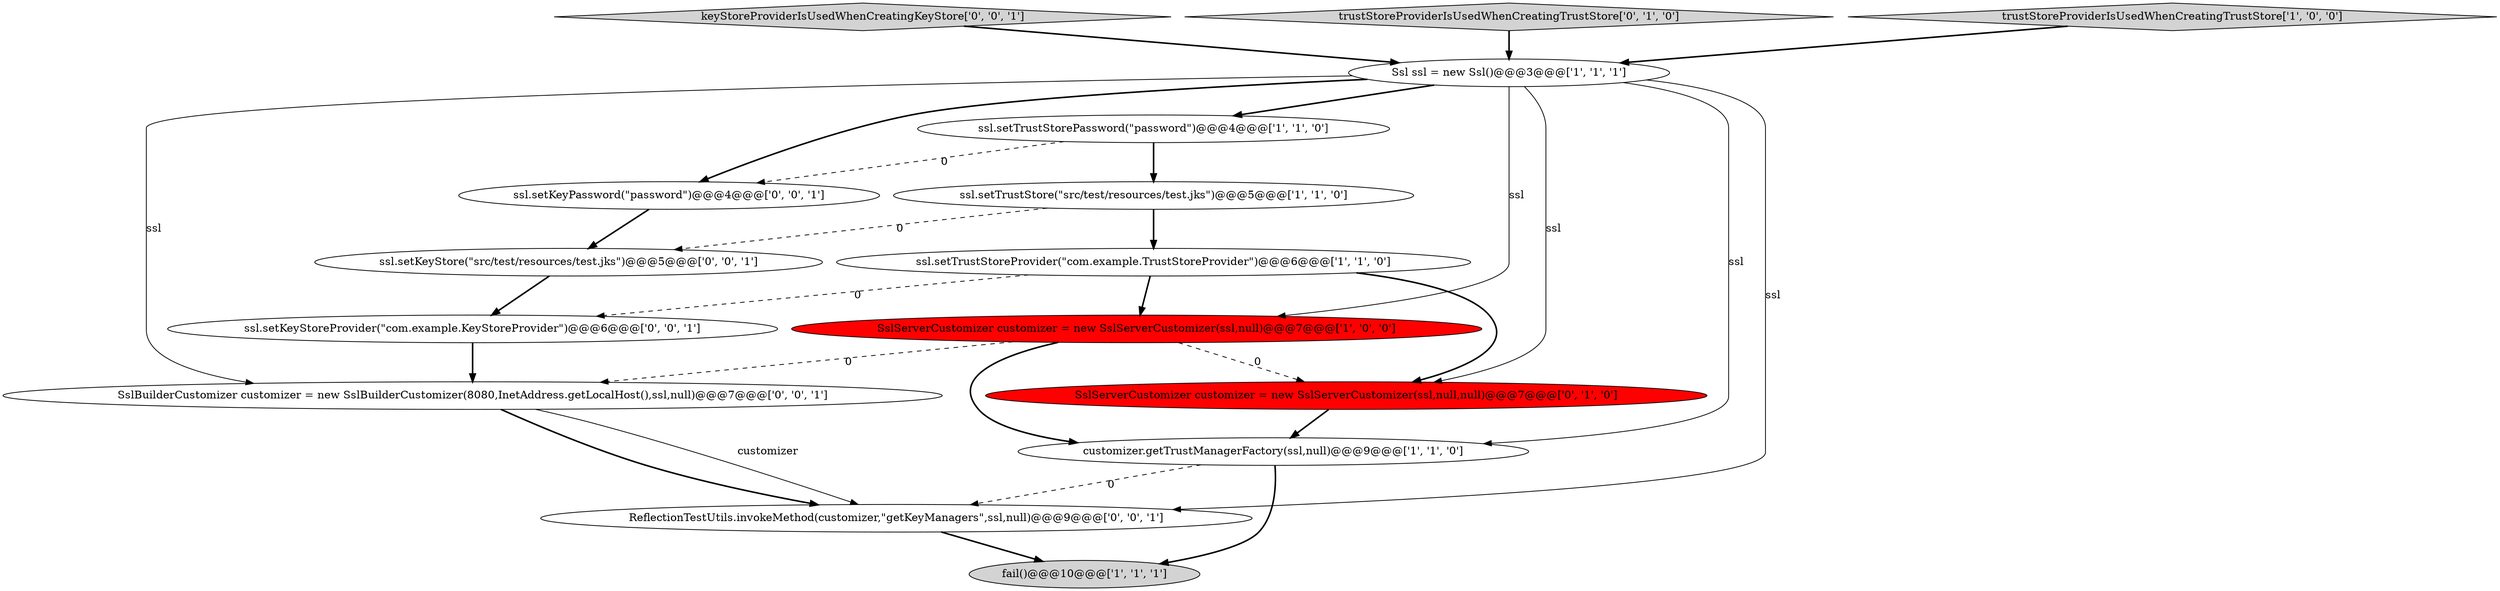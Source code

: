 digraph {
11 [style = filled, label = "keyStoreProviderIsUsedWhenCreatingKeyStore['0', '0', '1']", fillcolor = lightgray, shape = diamond image = "AAA0AAABBB3BBB"];
6 [style = filled, label = "fail()@@@10@@@['1', '1', '1']", fillcolor = lightgray, shape = ellipse image = "AAA0AAABBB1BBB"];
13 [style = filled, label = "ssl.setKeyStore(\"src/test/resources/test.jks\")@@@5@@@['0', '0', '1']", fillcolor = white, shape = ellipse image = "AAA0AAABBB3BBB"];
8 [style = filled, label = "trustStoreProviderIsUsedWhenCreatingTrustStore['0', '1', '0']", fillcolor = lightgray, shape = diamond image = "AAA0AAABBB2BBB"];
9 [style = filled, label = "SslServerCustomizer customizer = new SslServerCustomizer(ssl,null,null)@@@7@@@['0', '1', '0']", fillcolor = red, shape = ellipse image = "AAA1AAABBB2BBB"];
5 [style = filled, label = "ssl.setTrustStore(\"src/test/resources/test.jks\")@@@5@@@['1', '1', '0']", fillcolor = white, shape = ellipse image = "AAA0AAABBB1BBB"];
2 [style = filled, label = "ssl.setTrustStorePassword(\"password\")@@@4@@@['1', '1', '0']", fillcolor = white, shape = ellipse image = "AAA0AAABBB1BBB"];
4 [style = filled, label = "Ssl ssl = new Ssl()@@@3@@@['1', '1', '1']", fillcolor = white, shape = ellipse image = "AAA0AAABBB1BBB"];
3 [style = filled, label = "ssl.setTrustStoreProvider(\"com.example.TrustStoreProvider\")@@@6@@@['1', '1', '0']", fillcolor = white, shape = ellipse image = "AAA0AAABBB1BBB"];
14 [style = filled, label = "ReflectionTestUtils.invokeMethod(customizer,\"getKeyManagers\",ssl,null)@@@9@@@['0', '0', '1']", fillcolor = white, shape = ellipse image = "AAA0AAABBB3BBB"];
1 [style = filled, label = "SslServerCustomizer customizer = new SslServerCustomizer(ssl,null)@@@7@@@['1', '0', '0']", fillcolor = red, shape = ellipse image = "AAA1AAABBB1BBB"];
7 [style = filled, label = "trustStoreProviderIsUsedWhenCreatingTrustStore['1', '0', '0']", fillcolor = lightgray, shape = diamond image = "AAA0AAABBB1BBB"];
15 [style = filled, label = "ssl.setKeyStoreProvider(\"com.example.KeyStoreProvider\")@@@6@@@['0', '0', '1']", fillcolor = white, shape = ellipse image = "AAA0AAABBB3BBB"];
0 [style = filled, label = "customizer.getTrustManagerFactory(ssl,null)@@@9@@@['1', '1', '0']", fillcolor = white, shape = ellipse image = "AAA0AAABBB1BBB"];
12 [style = filled, label = "ssl.setKeyPassword(\"password\")@@@4@@@['0', '0', '1']", fillcolor = white, shape = ellipse image = "AAA0AAABBB3BBB"];
10 [style = filled, label = "SslBuilderCustomizer customizer = new SslBuilderCustomizer(8080,InetAddress.getLocalHost(),ssl,null)@@@7@@@['0', '0', '1']", fillcolor = white, shape = ellipse image = "AAA0AAABBB3BBB"];
5->13 [style = dashed, label="0"];
5->3 [style = bold, label=""];
15->10 [style = bold, label=""];
10->14 [style = solid, label="customizer"];
9->0 [style = bold, label=""];
4->9 [style = solid, label="ssl"];
3->1 [style = bold, label=""];
4->14 [style = solid, label="ssl"];
10->14 [style = bold, label=""];
0->6 [style = bold, label=""];
11->4 [style = bold, label=""];
4->10 [style = solid, label="ssl"];
4->0 [style = solid, label="ssl"];
1->9 [style = dashed, label="0"];
4->2 [style = bold, label=""];
1->0 [style = bold, label=""];
7->4 [style = bold, label=""];
1->10 [style = dashed, label="0"];
3->9 [style = bold, label=""];
0->14 [style = dashed, label="0"];
12->13 [style = bold, label=""];
2->12 [style = dashed, label="0"];
4->1 [style = solid, label="ssl"];
4->12 [style = bold, label=""];
3->15 [style = dashed, label="0"];
13->15 [style = bold, label=""];
8->4 [style = bold, label=""];
14->6 [style = bold, label=""];
2->5 [style = bold, label=""];
}

